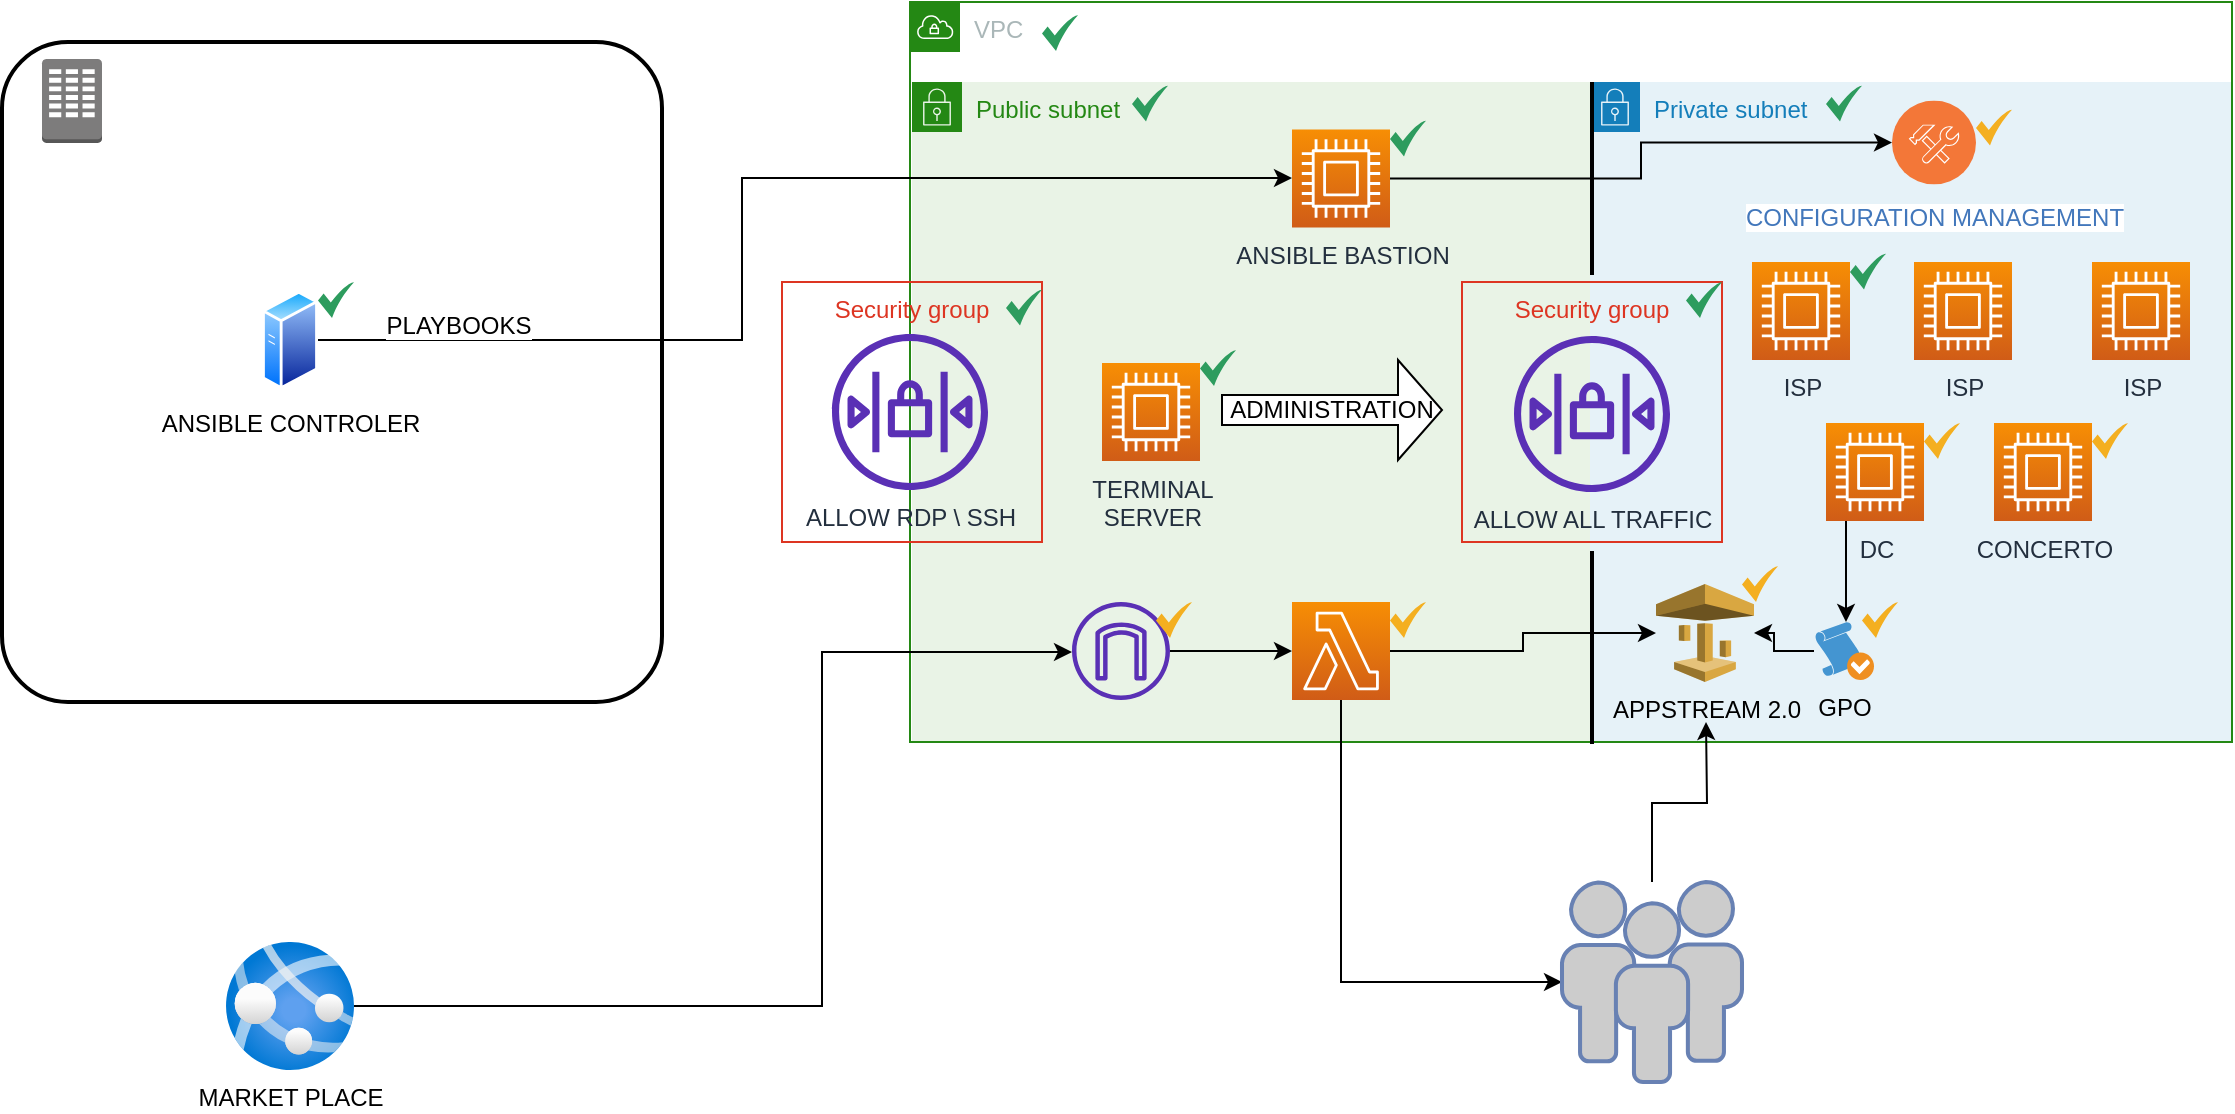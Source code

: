 <mxfile version="13.8.0" type="github">
  <diagram id="Ht1M8jgEwFfnCIfOTk4-" name="Page-1">
    <mxGraphModel dx="1673" dy="898" grid="0" gridSize="10" guides="0" tooltips="1" connect="1" arrows="1" fold="1" page="1" pageScale="1" pageWidth="1169" pageHeight="827" math="0" shadow="0">
      <root>
        <mxCell id="0" />
        <mxCell id="1" parent="0" />
        <mxCell id="EAl6_oevX0Vu60RYyUse-20" value="Public subnet" style="points=[[0,0],[0.25,0],[0.5,0],[0.75,0],[1,0],[1,0.25],[1,0.5],[1,0.75],[1,1],[0.75,1],[0.5,1],[0.25,1],[0,1],[0,0.75],[0,0.5],[0,0.25]];outlineConnect=0;gradientColor=none;html=1;whiteSpace=wrap;fontSize=12;fontStyle=0;shape=mxgraph.aws4.group;grIcon=mxgraph.aws4.group_security_group;grStroke=0;strokeColor=#248814;fillColor=#E9F3E6;verticalAlign=top;align=left;spacingLeft=30;fontColor=#248814;dashed=0;" parent="1" vertex="1">
          <mxGeometry x="475" y="260" width="339" height="330" as="geometry" />
        </mxCell>
        <mxCell id="EAl6_oevX0Vu60RYyUse-18" value="Private subnet" style="points=[[0,0],[0.25,0],[0.5,0],[0.75,0],[1,0],[1,0.25],[1,0.5],[1,0.75],[1,1],[0.75,1],[0.5,1],[0.25,1],[0,1],[0,0.75],[0,0.5],[0,0.25]];outlineConnect=0;gradientColor=none;html=1;whiteSpace=wrap;fontSize=12;fontStyle=0;shape=mxgraph.aws4.group;grIcon=mxgraph.aws4.group_security_group;grStroke=0;strokeColor=#147EBA;fillColor=#E6F2F8;verticalAlign=top;align=left;spacingLeft=30;fontColor=#147EBA;dashed=0;" parent="1" vertex="1">
          <mxGeometry x="814" y="260" width="321" height="330" as="geometry" />
        </mxCell>
        <mxCell id="EAl6_oevX0Vu60RYyUse-16" value="VPC" style="points=[[0,0],[0.25,0],[0.5,0],[0.75,0],[1,0],[1,0.25],[1,0.5],[1,0.75],[1,1],[0.75,1],[0.5,1],[0.25,1],[0,1],[0,0.75],[0,0.5],[0,0.25]];outlineConnect=0;gradientColor=none;html=1;whiteSpace=wrap;fontSize=12;fontStyle=0;shape=mxgraph.aws4.group;grIcon=mxgraph.aws4.group_vpc;strokeColor=#248814;fillColor=none;verticalAlign=top;align=left;spacingLeft=30;fontColor=#AAB7B8;dashed=0;" parent="1" vertex="1">
          <mxGeometry x="474" y="220" width="661" height="370" as="geometry" />
        </mxCell>
        <mxCell id="EAl6_oevX0Vu60RYyUse-19" value="Security group" style="fillColor=none;strokeColor=#DD3522;verticalAlign=top;fontStyle=0;fontColor=#DD3522;" parent="1" vertex="1">
          <mxGeometry x="750" y="360" width="130" height="130" as="geometry" />
        </mxCell>
        <mxCell id="EAl6_oevX0Vu60RYyUse-1" value="ISP" style="outlineConnect=0;fontColor=#232F3E;gradientColor=#F78E04;gradientDirection=north;fillColor=#D05C17;strokeColor=#ffffff;dashed=0;verticalLabelPosition=bottom;verticalAlign=top;align=center;html=1;fontSize=12;fontStyle=0;aspect=fixed;shape=mxgraph.aws4.resourceIcon;resIcon=mxgraph.aws4.compute;rotation=0;" parent="1" vertex="1">
          <mxGeometry x="895" y="350" width="49" height="49" as="geometry" />
        </mxCell>
        <mxCell id="EAl6_oevX0Vu60RYyUse-2" value="CONCERTO" style="outlineConnect=0;fontColor=#232F3E;gradientColor=#F78E04;gradientDirection=north;fillColor=#D05C17;strokeColor=#ffffff;dashed=0;verticalLabelPosition=bottom;verticalAlign=top;align=center;html=1;fontSize=12;fontStyle=0;aspect=fixed;shape=mxgraph.aws4.resourceIcon;resIcon=mxgraph.aws4.compute;" parent="1" vertex="1">
          <mxGeometry x="1016" y="430.5" width="49" height="49" as="geometry" />
        </mxCell>
        <mxCell id="SrJ0gRKrmoC_f4FA9iE_-16" style="edgeStyle=orthogonalEdgeStyle;rounded=0;orthogonalLoop=1;jettySize=auto;html=1;" edge="1" parent="1" source="EAl6_oevX0Vu60RYyUse-3" target="SrJ0gRKrmoC_f4FA9iE_-15">
          <mxGeometry relative="1" as="geometry">
            <Array as="points">
              <mxPoint x="942" y="490" />
              <mxPoint x="942" y="490" />
            </Array>
          </mxGeometry>
        </mxCell>
        <mxCell id="EAl6_oevX0Vu60RYyUse-3" value="DC" style="outlineConnect=0;fontColor=#232F3E;gradientColor=#F78E04;gradientDirection=north;fillColor=#D05C17;strokeColor=#ffffff;dashed=0;verticalLabelPosition=bottom;verticalAlign=top;align=center;html=1;fontSize=12;fontStyle=0;aspect=fixed;shape=mxgraph.aws4.resourceIcon;resIcon=mxgraph.aws4.compute;" parent="1" vertex="1">
          <mxGeometry x="932" y="430.5" width="49" height="49" as="geometry" />
        </mxCell>
        <mxCell id="EAl6_oevX0Vu60RYyUse-4" value="ISP" style="outlineConnect=0;fontColor=#232F3E;gradientColor=#F78E04;gradientDirection=north;fillColor=#D05C17;strokeColor=#ffffff;dashed=0;verticalLabelPosition=bottom;verticalAlign=top;align=center;html=1;fontSize=12;fontStyle=0;aspect=fixed;shape=mxgraph.aws4.resourceIcon;resIcon=mxgraph.aws4.compute;" parent="1" vertex="1">
          <mxGeometry x="976" y="350" width="49" height="49" as="geometry" />
        </mxCell>
        <mxCell id="EAl6_oevX0Vu60RYyUse-5" value="ISP" style="outlineConnect=0;fontColor=#232F3E;gradientColor=#F78E04;gradientDirection=north;fillColor=#D05C17;strokeColor=#ffffff;dashed=0;verticalLabelPosition=bottom;verticalAlign=top;align=center;html=1;fontSize=12;fontStyle=0;aspect=fixed;shape=mxgraph.aws4.resourceIcon;resIcon=mxgraph.aws4.compute;" parent="1" vertex="1">
          <mxGeometry x="1065" y="350" width="49" height="49" as="geometry" />
        </mxCell>
        <mxCell id="EAl6_oevX0Vu60RYyUse-6" value="TERMINAL&lt;br&gt;SERVER" style="outlineConnect=0;fontColor=#232F3E;gradientColor=#F78E04;gradientDirection=north;fillColor=#D05C17;strokeColor=#ffffff;dashed=0;verticalLabelPosition=bottom;verticalAlign=top;align=center;html=1;fontSize=12;fontStyle=0;aspect=fixed;shape=mxgraph.aws4.resourceIcon;resIcon=mxgraph.aws4.compute;" parent="1" vertex="1">
          <mxGeometry x="570" y="400.5" width="49" height="49" as="geometry" />
        </mxCell>
        <mxCell id="EAl6_oevX0Vu60RYyUse-11" value="ALLOW ALL TRAFFIC" style="outlineConnect=0;fontColor=#232F3E;gradientColor=none;fillColor=#5A30B5;strokeColor=none;dashed=0;verticalLabelPosition=bottom;verticalAlign=top;align=center;html=1;fontSize=12;fontStyle=0;aspect=fixed;pointerEvents=1;shape=mxgraph.aws4.network_access_control_list;" parent="1" vertex="1">
          <mxGeometry x="776" y="387" width="78" height="78" as="geometry" />
        </mxCell>
        <mxCell id="EAl6_oevX0Vu60RYyUse-12" value="ALLOW RDP \ SSH" style="outlineConnect=0;fontColor=#232F3E;gradientColor=none;fillColor=#5A30B5;strokeColor=none;dashed=0;verticalLabelPosition=bottom;verticalAlign=top;align=center;html=1;fontSize=12;fontStyle=0;aspect=fixed;pointerEvents=1;shape=mxgraph.aws4.network_access_control_list;" parent="1" vertex="1">
          <mxGeometry x="435" y="386" width="78" height="78" as="geometry" />
        </mxCell>
        <mxCell id="SrJ0gRKrmoC_f4FA9iE_-9" style="edgeStyle=orthogonalEdgeStyle;rounded=0;orthogonalLoop=1;jettySize=auto;html=1;entryX=0;entryY=0.5;entryDx=0;entryDy=0;" edge="1" parent="1" source="EAl6_oevX0Vu60RYyUse-13" target="SrJ0gRKrmoC_f4FA9iE_-8">
          <mxGeometry relative="1" as="geometry" />
        </mxCell>
        <mxCell id="EAl6_oevX0Vu60RYyUse-13" value="ANSIBLE BASTION" style="outlineConnect=0;fontColor=#232F3E;gradientColor=#F78E04;gradientDirection=north;fillColor=#D05C17;strokeColor=#ffffff;dashed=0;verticalLabelPosition=bottom;verticalAlign=top;align=center;html=1;fontSize=12;fontStyle=0;aspect=fixed;shape=mxgraph.aws4.resourceIcon;resIcon=mxgraph.aws4.compute;" parent="1" vertex="1">
          <mxGeometry x="665" y="283.75" width="49" height="49" as="geometry" />
        </mxCell>
        <mxCell id="SrJ0gRKrmoC_f4FA9iE_-14" value="" style="edgeStyle=orthogonalEdgeStyle;rounded=0;orthogonalLoop=1;jettySize=auto;html=1;" edge="1" parent="1" source="EAl6_oevX0Vu60RYyUse-14" target="EAl6_oevX0Vu60RYyUse-26">
          <mxGeometry relative="1" as="geometry" />
        </mxCell>
        <mxCell id="SrJ0gRKrmoC_f4FA9iE_-20" style="edgeStyle=orthogonalEdgeStyle;rounded=0;orthogonalLoop=1;jettySize=auto;html=1;" edge="1" parent="1" source="EAl6_oevX0Vu60RYyUse-14" target="SrJ0gRKrmoC_f4FA9iE_-18">
          <mxGeometry relative="1" as="geometry">
            <Array as="points">
              <mxPoint x="689" y="710" />
            </Array>
          </mxGeometry>
        </mxCell>
        <mxCell id="EAl6_oevX0Vu60RYyUse-14" value="" style="outlineConnect=0;fontColor=#232F3E;gradientColor=#F78E04;gradientDirection=north;fillColor=#D05C17;strokeColor=#ffffff;dashed=0;verticalLabelPosition=bottom;verticalAlign=top;align=center;html=1;fontSize=12;fontStyle=0;aspect=fixed;shape=mxgraph.aws4.resourceIcon;resIcon=mxgraph.aws4.lambda;rotation=0;" parent="1" vertex="1">
          <mxGeometry x="665" y="520" width="49" height="49" as="geometry" />
        </mxCell>
        <mxCell id="SrJ0gRKrmoC_f4FA9iE_-13" style="edgeStyle=orthogonalEdgeStyle;rounded=0;orthogonalLoop=1;jettySize=auto;html=1;" edge="1" parent="1" source="EAl6_oevX0Vu60RYyUse-15" target="EAl6_oevX0Vu60RYyUse-14">
          <mxGeometry relative="1" as="geometry" />
        </mxCell>
        <mxCell id="EAl6_oevX0Vu60RYyUse-15" value="" style="outlineConnect=0;fontColor=#232F3E;gradientColor=none;fillColor=#5A30B5;strokeColor=none;dashed=0;verticalLabelPosition=bottom;verticalAlign=top;align=center;html=1;fontSize=12;fontStyle=0;aspect=fixed;pointerEvents=1;shape=mxgraph.aws4.internet_gateway;rotation=0;" parent="1" vertex="1">
          <mxGeometry x="555" y="520" width="49" height="49" as="geometry" />
        </mxCell>
        <mxCell id="EAl6_oevX0Vu60RYyUse-23" value="" style="line;strokeWidth=2;direction=south;html=1;" parent="1" vertex="1">
          <mxGeometry x="810" y="494.5" width="10" height="96.5" as="geometry" />
        </mxCell>
        <mxCell id="EAl6_oevX0Vu60RYyUse-24" value="" style="line;strokeWidth=2;direction=south;html=1;" parent="1" vertex="1">
          <mxGeometry x="810" y="260" width="10" height="96.5" as="geometry" />
        </mxCell>
        <mxCell id="EAl6_oevX0Vu60RYyUse-25" value="Security group" style="fillColor=none;strokeColor=#DD3522;verticalAlign=top;fontStyle=0;fontColor=#DD3522;" parent="1" vertex="1">
          <mxGeometry x="410" y="360" width="130" height="130" as="geometry" />
        </mxCell>
        <mxCell id="EAl6_oevX0Vu60RYyUse-26" value="APPSTREAM 2.0" style="outlineConnect=0;dashed=0;verticalLabelPosition=bottom;verticalAlign=top;align=center;html=1;shape=mxgraph.aws3.appstream;fillColor=#D9A741;gradientColor=none;rotation=0;" parent="1" vertex="1">
          <mxGeometry x="847" y="511" width="49" height="49" as="geometry" />
        </mxCell>
        <mxCell id="SrJ0gRKrmoC_f4FA9iE_-3" value="" style="rounded=1;arcSize=10;dashed=0;fillColor=none;gradientColor=none;strokeWidth=2;" vertex="1" parent="1">
          <mxGeometry x="20" y="240" width="330" height="330" as="geometry" />
        </mxCell>
        <mxCell id="SrJ0gRKrmoC_f4FA9iE_-4" value="" style="dashed=0;html=1;shape=mxgraph.aws3.corporate_data_center;fillColor=#7D7C7C;gradientColor=none;dashed=0;" vertex="1" parent="1">
          <mxGeometry x="40" y="248.5" width="30" height="42" as="geometry" />
        </mxCell>
        <mxCell id="SrJ0gRKrmoC_f4FA9iE_-5" value="ADMINISTRATION" style="shape=singleArrow;whiteSpace=wrap;html=1;" vertex="1" parent="1">
          <mxGeometry x="630" y="399" width="110" height="50" as="geometry" />
        </mxCell>
        <mxCell id="SrJ0gRKrmoC_f4FA9iE_-7" style="edgeStyle=orthogonalEdgeStyle;rounded=0;orthogonalLoop=1;jettySize=auto;html=1;" edge="1" parent="1" source="SrJ0gRKrmoC_f4FA9iE_-6" target="EAl6_oevX0Vu60RYyUse-13">
          <mxGeometry relative="1" as="geometry">
            <Array as="points">
              <mxPoint x="390" y="389" />
              <mxPoint x="390" y="308" />
            </Array>
          </mxGeometry>
        </mxCell>
        <mxCell id="SrJ0gRKrmoC_f4FA9iE_-6" value="ANSIBLE CONTROLER" style="aspect=fixed;perimeter=ellipsePerimeter;html=1;align=center;shadow=0;dashed=0;spacingTop=3;image;image=img/lib/active_directory/generic_server.svg;" vertex="1" parent="1">
          <mxGeometry x="150" y="364" width="28.0" height="50" as="geometry" />
        </mxCell>
        <mxCell id="SrJ0gRKrmoC_f4FA9iE_-8" value="CONFIGURATION MANAGEMENT" style="aspect=fixed;perimeter=ellipsePerimeter;html=1;align=center;shadow=0;dashed=0;fontColor=#4277BB;labelBackgroundColor=#ffffff;fontSize=12;spacingTop=3;image;image=img/lib/ibm/devops/configuration_management.svg;rotation=0;" vertex="1" parent="1">
          <mxGeometry x="965" y="269.25" width="42" height="42" as="geometry" />
        </mxCell>
        <mxCell id="SrJ0gRKrmoC_f4FA9iE_-10" value="PLAYBOOKS" style="shape=image;html=1;verticalAlign=top;verticalLabelPosition=bottom;labelBackgroundColor=#ffffff;imageAspect=0;aspect=fixed;image=https://cdn0.iconfinder.com/data/icons/news-and-magazine/512/categories-128.png;rotation=0;" vertex="1" parent="1">
          <mxGeometry x="230" y="332.75" width="35" height="35" as="geometry" />
        </mxCell>
        <mxCell id="SrJ0gRKrmoC_f4FA9iE_-12" style="edgeStyle=orthogonalEdgeStyle;rounded=0;orthogonalLoop=1;jettySize=auto;html=1;" edge="1" parent="1" source="SrJ0gRKrmoC_f4FA9iE_-11" target="EAl6_oevX0Vu60RYyUse-15">
          <mxGeometry relative="1" as="geometry">
            <Array as="points">
              <mxPoint x="430" y="722" />
              <mxPoint x="430" y="545" />
            </Array>
          </mxGeometry>
        </mxCell>
        <mxCell id="SrJ0gRKrmoC_f4FA9iE_-11" value="MARKET PLACE" style="aspect=fixed;html=1;points=[];align=center;image;fontSize=12;image=img/lib/azure2/containers/App_Services.svg;" vertex="1" parent="1">
          <mxGeometry x="132" y="690" width="64" height="64" as="geometry" />
        </mxCell>
        <mxCell id="SrJ0gRKrmoC_f4FA9iE_-17" style="edgeStyle=orthogonalEdgeStyle;rounded=0;orthogonalLoop=1;jettySize=auto;html=1;" edge="1" parent="1" source="SrJ0gRKrmoC_f4FA9iE_-15" target="EAl6_oevX0Vu60RYyUse-26">
          <mxGeometry relative="1" as="geometry" />
        </mxCell>
        <mxCell id="SrJ0gRKrmoC_f4FA9iE_-15" value="GPO" style="shadow=0;dashed=0;html=1;strokeColor=none;fillColor=#4495D1;labelPosition=center;verticalLabelPosition=bottom;verticalAlign=top;align=center;outlineConnect=0;shape=mxgraph.veeam.2d.privilege;rotation=0;" vertex="1" parent="1">
          <mxGeometry x="926" y="530" width="30" height="29" as="geometry" />
        </mxCell>
        <mxCell id="SrJ0gRKrmoC_f4FA9iE_-19" style="edgeStyle=orthogonalEdgeStyle;rounded=0;orthogonalLoop=1;jettySize=auto;html=1;" edge="1" parent="1" source="SrJ0gRKrmoC_f4FA9iE_-18">
          <mxGeometry relative="1" as="geometry">
            <mxPoint x="872" y="580" as="targetPoint" />
          </mxGeometry>
        </mxCell>
        <mxCell id="SrJ0gRKrmoC_f4FA9iE_-18" value="" style="fontColor=#0066CC;verticalAlign=top;verticalLabelPosition=bottom;labelPosition=center;align=center;html=1;outlineConnect=0;fillColor=#CCCCCC;strokeColor=#6881B3;gradientColor=none;gradientDirection=north;strokeWidth=2;shape=mxgraph.networks.users;" vertex="1" parent="1">
          <mxGeometry x="800" y="660" width="90" height="100" as="geometry" />
        </mxCell>
        <mxCell id="SrJ0gRKrmoC_f4FA9iE_-21" value="" style="html=1;aspect=fixed;strokeColor=none;shadow=0;align=center;verticalAlign=top;fillColor=#2D9C5E;shape=mxgraph.gcp2.check;rotation=0;" vertex="1" parent="1">
          <mxGeometry x="540" y="226.5" width="18" height="18" as="geometry" />
        </mxCell>
        <mxCell id="SrJ0gRKrmoC_f4FA9iE_-22" value="" style="html=1;aspect=fixed;strokeColor=none;shadow=0;align=center;verticalAlign=top;fillColor=#2D9C5E;shape=mxgraph.gcp2.check;rotation=0;" vertex="1" parent="1">
          <mxGeometry x="585" y="261.75" width="18" height="18" as="geometry" />
        </mxCell>
        <mxCell id="SrJ0gRKrmoC_f4FA9iE_-23" value="" style="html=1;aspect=fixed;strokeColor=none;shadow=0;align=center;verticalAlign=top;fillColor=#2D9C5E;shape=mxgraph.gcp2.check;rotation=0;" vertex="1" parent="1">
          <mxGeometry x="932" y="261.75" width="18" height="18" as="geometry" />
        </mxCell>
        <mxCell id="SrJ0gRKrmoC_f4FA9iE_-24" value="" style="html=1;aspect=fixed;strokeColor=none;shadow=0;align=center;verticalAlign=top;fillColor=#2D9C5E;shape=mxgraph.gcp2.check;rotation=0;" vertex="1" parent="1">
          <mxGeometry x="619" y="394" width="18" height="18" as="geometry" />
        </mxCell>
        <mxCell id="SrJ0gRKrmoC_f4FA9iE_-25" value="" style="html=1;aspect=fixed;strokeColor=none;shadow=0;align=center;verticalAlign=top;fillColor=#2D9C5E;shape=mxgraph.gcp2.check;rotation=0;" vertex="1" parent="1">
          <mxGeometry x="714" y="279.25" width="18" height="18" as="geometry" />
        </mxCell>
        <mxCell id="SrJ0gRKrmoC_f4FA9iE_-26" value="" style="html=1;aspect=fixed;strokeColor=none;shadow=0;align=center;verticalAlign=top;fillColor=#2D9C5E;shape=mxgraph.gcp2.check;rotation=0;" vertex="1" parent="1">
          <mxGeometry x="944" y="345.75" width="18" height="18" as="geometry" />
        </mxCell>
        <mxCell id="SrJ0gRKrmoC_f4FA9iE_-27" value="" style="html=1;aspect=fixed;strokeColor=none;shadow=0;align=center;verticalAlign=top;fillColor=#2D9C5E;shape=mxgraph.gcp2.check;rotation=0;" vertex="1" parent="1">
          <mxGeometry x="522" y="363.75" width="18" height="18" as="geometry" />
        </mxCell>
        <mxCell id="SrJ0gRKrmoC_f4FA9iE_-28" value="" style="html=1;aspect=fixed;strokeColor=none;shadow=0;align=center;verticalAlign=top;fillColor=#2D9C5E;shape=mxgraph.gcp2.check;rotation=0;" vertex="1" parent="1">
          <mxGeometry x="862" y="360" width="18" height="18" as="geometry" />
        </mxCell>
        <mxCell id="SrJ0gRKrmoC_f4FA9iE_-29" value="" style="html=1;aspect=fixed;strokeColor=none;shadow=0;align=center;verticalAlign=top;fillColor=#2D9C5E;shape=mxgraph.gcp2.check;rotation=0;" vertex="1" parent="1">
          <mxGeometry x="178" y="360" width="18" height="18" as="geometry" />
        </mxCell>
        <mxCell id="SrJ0gRKrmoC_f4FA9iE_-32" value="" style="html=1;aspect=fixed;strokeColor=none;shadow=0;align=center;verticalAlign=top;fillColor=#F4AF20;shape=mxgraph.gcp2.check;rotation=0;" vertex="1" parent="1">
          <mxGeometry x="597" y="520" width="18" height="18" as="geometry" />
        </mxCell>
        <mxCell id="SrJ0gRKrmoC_f4FA9iE_-33" value="" style="html=1;aspect=fixed;strokeColor=none;shadow=0;align=center;verticalAlign=top;fillColor=#F4AF20;shape=mxgraph.gcp2.check;rotation=0;" vertex="1" parent="1">
          <mxGeometry x="714" y="520" width="18" height="18" as="geometry" />
        </mxCell>
        <mxCell id="SrJ0gRKrmoC_f4FA9iE_-34" value="" style="html=1;aspect=fixed;strokeColor=none;shadow=0;align=center;verticalAlign=top;fillColor=#F4AF20;shape=mxgraph.gcp2.check;rotation=0;" vertex="1" parent="1">
          <mxGeometry x="950" y="520" width="18" height="18" as="geometry" />
        </mxCell>
        <mxCell id="SrJ0gRKrmoC_f4FA9iE_-35" value="" style="html=1;aspect=fixed;strokeColor=none;shadow=0;align=center;verticalAlign=top;fillColor=#F4AF20;shape=mxgraph.gcp2.check;rotation=0;" vertex="1" parent="1">
          <mxGeometry x="890" y="502" width="18" height="18" as="geometry" />
        </mxCell>
        <mxCell id="SrJ0gRKrmoC_f4FA9iE_-36" value="" style="html=1;aspect=fixed;strokeColor=none;shadow=0;align=center;verticalAlign=top;fillColor=#F4AF20;shape=mxgraph.gcp2.check;rotation=0;" vertex="1" parent="1">
          <mxGeometry x="981" y="430.5" width="18" height="18" as="geometry" />
        </mxCell>
        <mxCell id="SrJ0gRKrmoC_f4FA9iE_-37" value="" style="html=1;aspect=fixed;strokeColor=none;shadow=0;align=center;verticalAlign=top;fillColor=#F4AF20;shape=mxgraph.gcp2.check;rotation=0;" vertex="1" parent="1">
          <mxGeometry x="1065" y="430.5" width="18" height="18" as="geometry" />
        </mxCell>
        <mxCell id="SrJ0gRKrmoC_f4FA9iE_-38" value="" style="html=1;aspect=fixed;strokeColor=none;shadow=0;align=center;verticalAlign=top;fillColor=#F4AF20;shape=mxgraph.gcp2.check;rotation=0;" vertex="1" parent="1">
          <mxGeometry x="1007" y="273.75" width="18" height="18" as="geometry" />
        </mxCell>
      </root>
    </mxGraphModel>
  </diagram>
</mxfile>
